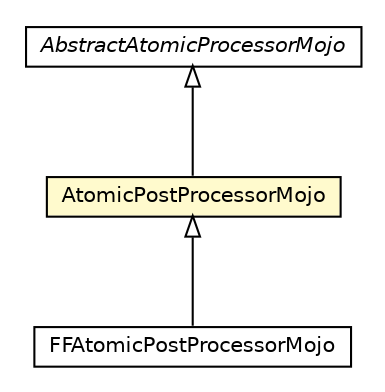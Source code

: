 #!/usr/local/bin/dot
#
# Class diagram 
# Generated by UMLGraph version 5.1 (http://www.umlgraph.org/)
#

digraph G {
	edge [fontname="Helvetica",fontsize=10,labelfontname="Helvetica",labelfontsize=10];
	node [fontname="Helvetica",fontsize=10,shape=plaintext];
	nodesep=0.25;
	ranksep=0.5;
	// pt.ist.fenixframework.atomic.maven.FFAtomicPostProcessorMojo
	c67219 [label=<<table title="pt.ist.fenixframework.atomic.maven.FFAtomicPostProcessorMojo" border="0" cellborder="1" cellspacing="0" cellpadding="2" port="p" href="./FFAtomicPostProcessorMojo.html">
		<tr><td><table border="0" cellspacing="0" cellpadding="1">
<tr><td align="center" balign="center"> FFAtomicPostProcessorMojo </td></tr>
		</table></td></tr>
		</table>>, fontname="Helvetica", fontcolor="black", fontsize=10.0];
	// pt.ist.fenixframework.atomic.maven.AtomicPostProcessorMojo
	c67222 [label=<<table title="pt.ist.fenixframework.atomic.maven.AtomicPostProcessorMojo" border="0" cellborder="1" cellspacing="0" cellpadding="2" port="p" bgcolor="lemonChiffon" href="./AtomicPostProcessorMojo.html">
		<tr><td><table border="0" cellspacing="0" cellpadding="1">
<tr><td align="center" balign="center"> AtomicPostProcessorMojo </td></tr>
		</table></td></tr>
		</table>>, fontname="Helvetica", fontcolor="black", fontsize=10.0];
	// pt.ist.fenixframework.atomic.maven.AbstractAtomicProcessorMojo
	c67223 [label=<<table title="pt.ist.fenixframework.atomic.maven.AbstractAtomicProcessorMojo" border="0" cellborder="1" cellspacing="0" cellpadding="2" port="p" href="./AbstractAtomicProcessorMojo.html">
		<tr><td><table border="0" cellspacing="0" cellpadding="1">
<tr><td align="center" balign="center"><font face="Helvetica-Oblique"> AbstractAtomicProcessorMojo </font></td></tr>
		</table></td></tr>
		</table>>, fontname="Helvetica", fontcolor="black", fontsize=10.0];
	//pt.ist.fenixframework.atomic.maven.FFAtomicPostProcessorMojo extends pt.ist.fenixframework.atomic.maven.AtomicPostProcessorMojo
	c67222:p -> c67219:p [dir=back,arrowtail=empty];
	//pt.ist.fenixframework.atomic.maven.AtomicPostProcessorMojo extends pt.ist.fenixframework.atomic.maven.AbstractAtomicProcessorMojo
	c67223:p -> c67222:p [dir=back,arrowtail=empty];
}

